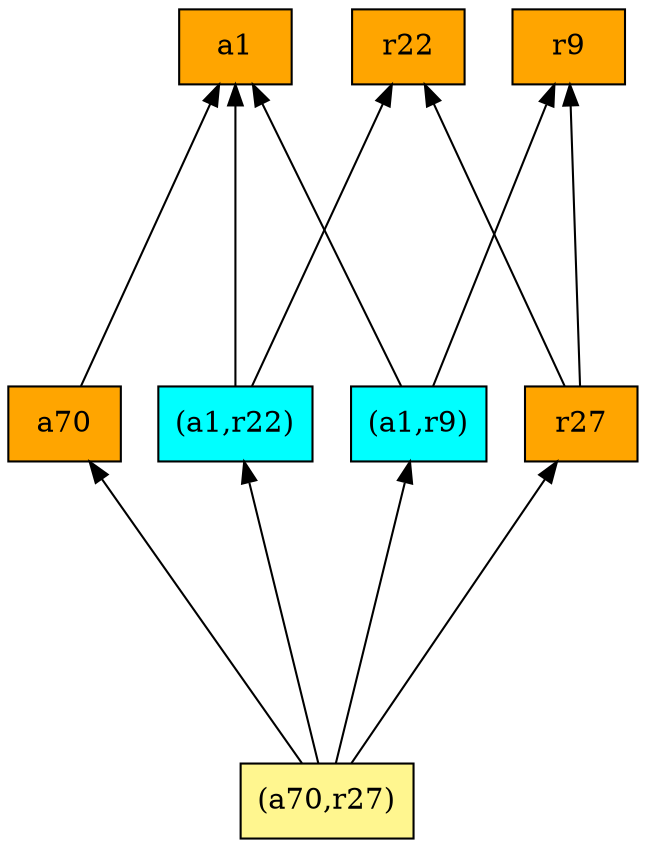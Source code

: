 digraph G {
rankdir=BT;ranksep="2.0";
"(a1,r9)" [shape=record,fillcolor=cyan,style=filled,label="{(a1,r9)}"];
"a1" [shape=record,fillcolor=orange,style=filled,label="{a1}"];
"(a70,r27)" [shape=record,fillcolor=khaki1,style=filled,label="{(a70,r27)}"];
"r22" [shape=record,fillcolor=orange,style=filled,label="{r22}"];
"r27" [shape=record,fillcolor=orange,style=filled,label="{r27}"];
"a70" [shape=record,fillcolor=orange,style=filled,label="{a70}"];
"(a1,r22)" [shape=record,fillcolor=cyan,style=filled,label="{(a1,r22)}"];
"r9" [shape=record,fillcolor=orange,style=filled,label="{r9}"];
"(a1,r9)" -> "r9"
"(a1,r9)" -> "a1"
"(a70,r27)" -> "(a1,r9)"
"(a70,r27)" -> "(a1,r22)"
"(a70,r27)" -> "r27"
"(a70,r27)" -> "a70"
"r27" -> "r9"
"r27" -> "r22"
"a70" -> "a1"
"(a1,r22)" -> "a1"
"(a1,r22)" -> "r22"
}